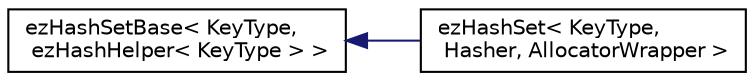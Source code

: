 digraph "Graphical Class Hierarchy"
{
 // LATEX_PDF_SIZE
  edge [fontname="Helvetica",fontsize="10",labelfontname="Helvetica",labelfontsize="10"];
  node [fontname="Helvetica",fontsize="10",shape=record];
  rankdir="LR";
  Node0 [label="ezHashSetBase\< KeyType,\l ezHashHelper\< KeyType \> \>",height=0.2,width=0.4,color="black", fillcolor="white", style="filled",URL="$db/d4d/classez_hash_set_base.htm",tooltip=" "];
  Node0 -> Node1 [dir="back",color="midnightblue",fontsize="10",style="solid",fontname="Helvetica"];
  Node1 [label="ezHashSet\< KeyType,\l Hasher, AllocatorWrapper \>",height=0.2,width=0.4,color="black", fillcolor="white", style="filled",URL="$d7/dfc/classez_hash_set.htm",tooltip=" "];
}
